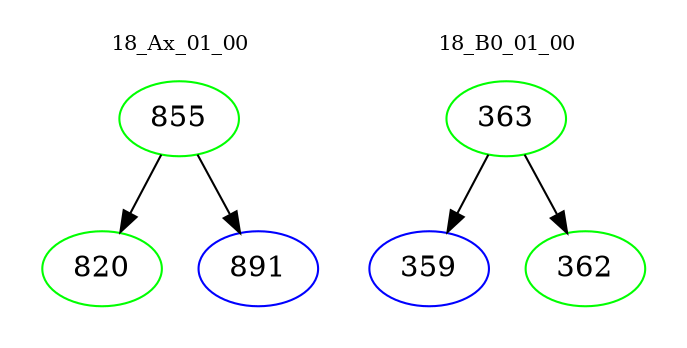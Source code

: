 digraph{
subgraph cluster_0 {
color = white
label = "18_Ax_01_00";
fontsize=10;
T0_855 [label="855", color="green"]
T0_855 -> T0_820 [color="black"]
T0_820 [label="820", color="green"]
T0_855 -> T0_891 [color="black"]
T0_891 [label="891", color="blue"]
}
subgraph cluster_1 {
color = white
label = "18_B0_01_00";
fontsize=10;
T1_363 [label="363", color="green"]
T1_363 -> T1_359 [color="black"]
T1_359 [label="359", color="blue"]
T1_363 -> T1_362 [color="black"]
T1_362 [label="362", color="green"]
}
}
